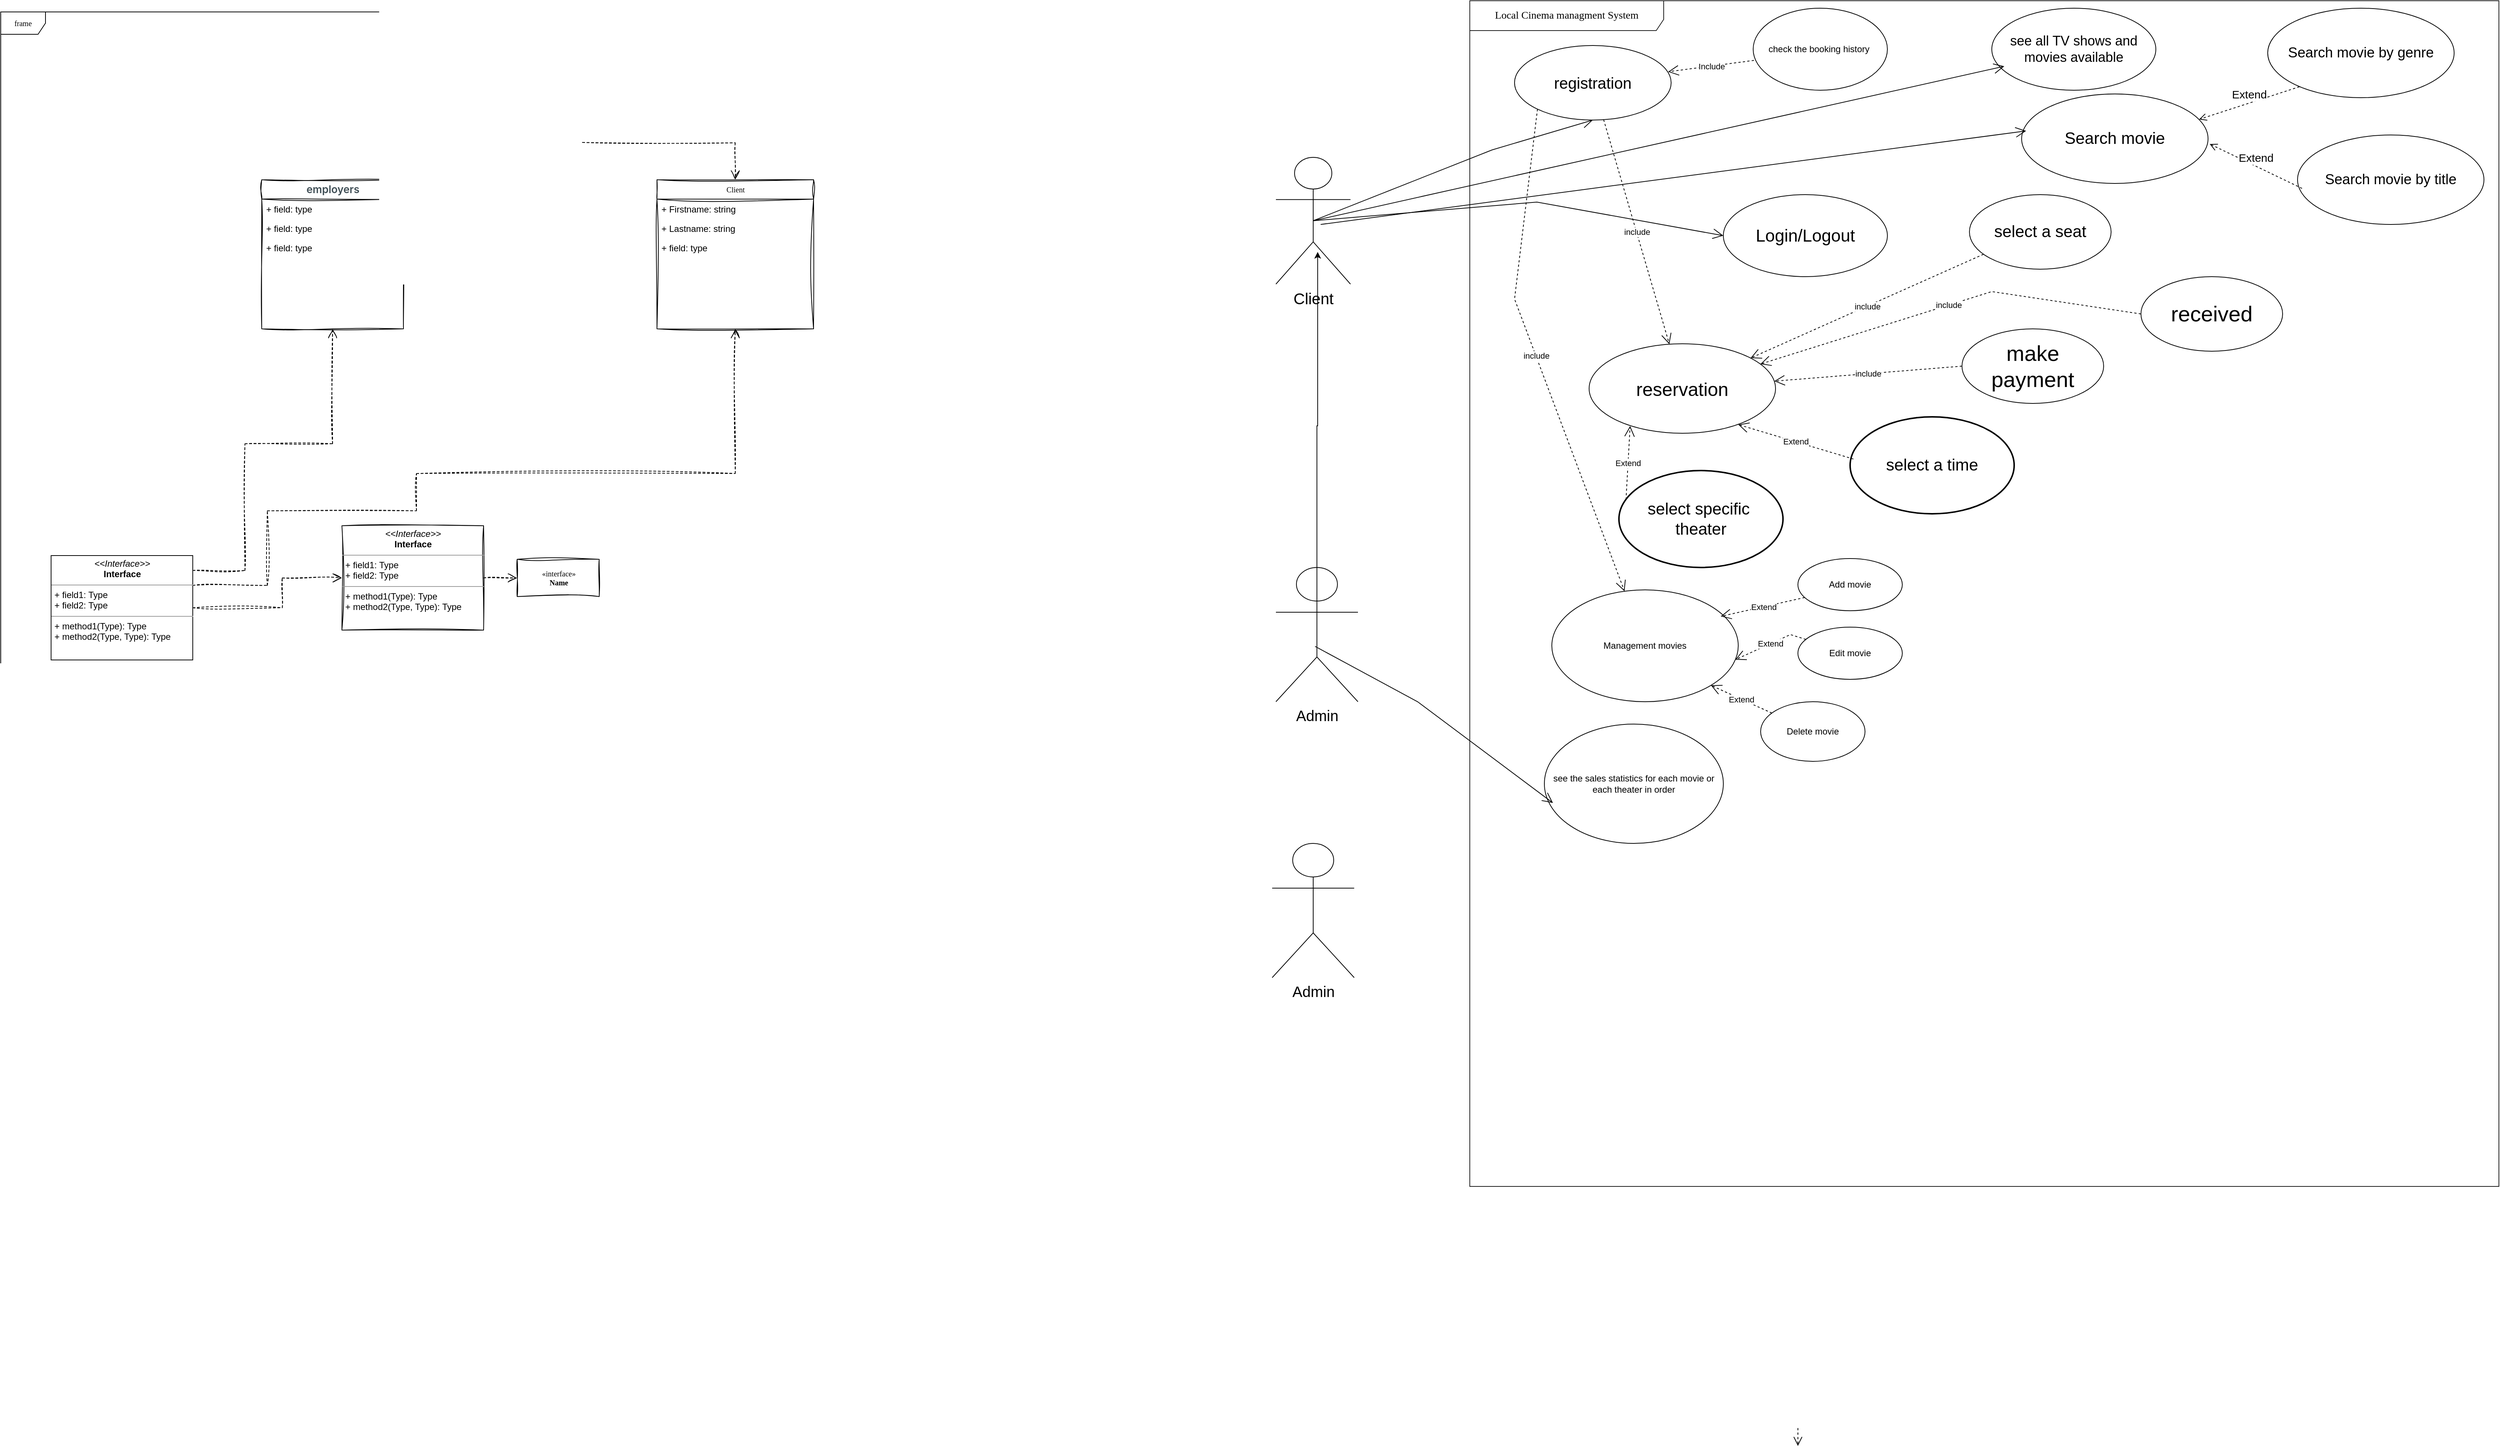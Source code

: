 <mxfile version="25.0.3">
  <diagram name="Page-1" id="c4acf3e9-155e-7222-9cf6-157b1a14988f">
    <mxGraphModel dx="5900" dy="3360" grid="1" gridSize="10" guides="1" tooltips="1" connect="1" arrows="1" fold="1" page="1" pageScale="1" pageWidth="850" pageHeight="1100" background="none" math="0" shadow="0">
      <root>
        <mxCell id="0" />
        <mxCell id="1" parent="0" />
        <mxCell id="17acba5748e5396b-1" value="frame" style="shape=umlFrame;whiteSpace=wrap;html=1;rounded=0;shadow=0;comic=0;labelBackgroundColor=none;strokeWidth=1;fontFamily=Verdana;fontSize=10;align=center;" parent="1" vertex="1">
          <mxGeometry x="-1680" y="-1085" width="1390" height="1560" as="geometry" />
        </mxCell>
        <mxCell id="5d2195bd80daf111-40" style="edgeStyle=orthogonalEdgeStyle;rounded=0;html=1;dashed=1;labelBackgroundColor=none;startFill=0;endArrow=open;endFill=0;endSize=10;fontFamily=Verdana;fontSize=10;" parent="1" edge="1">
          <mxGeometry relative="1" as="geometry">
            <Array as="points" />
            <mxPoint x="730" y="814" as="sourcePoint" />
            <mxPoint x="730" y="838" as="targetPoint" />
          </mxGeometry>
        </mxCell>
        <mxCell id="-JUCeMjN_p96MS28P27T-35" value="&lt;font style=&quot;font-size: 14px;&quot;&gt;Local Cinema managment System&lt;/font&gt;" style="shape=umlFrame;whiteSpace=wrap;html=1;rounded=0;shadow=0;comic=0;labelBackgroundColor=none;strokeWidth=1;fontFamily=Verdana;fontSize=10;align=center;width=260;height=40;strokeColor=#1A1A1A;" parent="1" vertex="1">
          <mxGeometry x="290" y="-1100" width="1380" height="1590" as="geometry" />
        </mxCell>
        <mxCell id="-JUCeMjN_p96MS28P27T-36" value="&lt;font style=&quot;font-size: 21px;&quot;&gt;Client&lt;/font&gt;" style="shape=umlActor;verticalLabelPosition=bottom;verticalAlign=top;html=1;" parent="1" vertex="1">
          <mxGeometry x="30" y="-890" width="100" height="170" as="geometry" />
        </mxCell>
        <mxCell id="-JUCeMjN_p96MS28P27T-38" value="&lt;font style=&quot;font-size: 20px;&quot;&gt;Admin&lt;/font&gt;" style="shape=umlActor;verticalLabelPosition=bottom;verticalAlign=top;html=1;" parent="1" vertex="1">
          <mxGeometry x="30" y="-340" width="110" height="180" as="geometry" />
        </mxCell>
        <mxCell id="-JUCeMjN_p96MS28P27T-43" value="&lt;font style=&quot;font-size: 23px;&quot;&gt;Login/Logout&lt;/font&gt;" style="ellipse;whiteSpace=wrap;html=1;" parent="1" vertex="1">
          <mxGeometry x="630" y="-840" width="220" height="110" as="geometry" />
        </mxCell>
        <mxCell id="-JUCeMjN_p96MS28P27T-45" value="" style="endArrow=open;endFill=1;endSize=12;html=1;rounded=0;exitX=0.5;exitY=0.5;exitDx=0;exitDy=0;exitPerimeter=0;entryX=0;entryY=0.5;entryDx=0;entryDy=0;" parent="1" source="-JUCeMjN_p96MS28P27T-36" target="-JUCeMjN_p96MS28P27T-43" edge="1">
          <mxGeometry width="160" relative="1" as="geometry">
            <mxPoint x="200" y="-877.792" as="sourcePoint" />
            <mxPoint x="482" y="-960" as="targetPoint" />
            <Array as="points">
              <mxPoint x="380" y="-830" />
            </Array>
          </mxGeometry>
        </mxCell>
        <mxCell id="-JUCeMjN_p96MS28P27T-46" value="&lt;font style=&quot;font-size: 18px;&quot;&gt;see all TV shows and movies available&lt;/font&gt;" style="ellipse;whiteSpace=wrap;html=1;" parent="1" vertex="1">
          <mxGeometry x="990" y="-1090" width="220" height="110" as="geometry" />
        </mxCell>
        <mxCell id="-JUCeMjN_p96MS28P27T-48" value="&lt;font style=&quot;font-size: 22px;&quot;&gt;Search movie&lt;/font&gt;" style="ellipse;whiteSpace=wrap;html=1;" parent="1" vertex="1">
          <mxGeometry x="1030" y="-975" width="250" height="120" as="geometry" />
        </mxCell>
        <mxCell id="-JUCeMjN_p96MS28P27T-49" value="" style="endArrow=open;endFill=1;endSize=12;html=1;rounded=0;entryX=0.024;entryY=0.413;entryDx=0;entryDy=0;entryPerimeter=0;" parent="1" target="-JUCeMjN_p96MS28P27T-48" edge="1">
          <mxGeometry width="160" relative="1" as="geometry">
            <mxPoint x="90" y="-800" as="sourcePoint" />
            <mxPoint x="400" y="-810" as="targetPoint" />
          </mxGeometry>
        </mxCell>
        <mxCell id="-JUCeMjN_p96MS28P27T-50" value="&lt;font style=&quot;font-size: 19px;&quot;&gt;Search movie by genre&lt;/font&gt;" style="ellipse;whiteSpace=wrap;html=1;" parent="1" vertex="1">
          <mxGeometry x="1360" y="-1090" width="250" height="120" as="geometry" />
        </mxCell>
        <mxCell id="-JUCeMjN_p96MS28P27T-52" value="&lt;font style=&quot;font-size: 15px;&quot;&gt;Extend&lt;/font&gt;" style="html=1;verticalAlign=bottom;endArrow=open;dashed=1;endSize=8;curved=0;rounded=0;entryX=0.952;entryY=0.284;entryDx=0;entryDy=0;entryPerimeter=0;exitX=0.17;exitY=0.878;exitDx=0;exitDy=0;exitPerimeter=0;" parent="1" source="-JUCeMjN_p96MS28P27T-50" target="-JUCeMjN_p96MS28P27T-48" edge="1">
          <mxGeometry relative="1" as="geometry">
            <mxPoint x="810" y="-780" as="sourcePoint" />
            <mxPoint x="730" y="-780" as="targetPoint" />
          </mxGeometry>
        </mxCell>
        <mxCell id="-JUCeMjN_p96MS28P27T-53" value="&lt;font style=&quot;font-size: 19px;&quot;&gt;Search movie by title&lt;/font&gt;" style="ellipse;whiteSpace=wrap;html=1;" parent="1" vertex="1">
          <mxGeometry x="1400" y="-920" width="250" height="120" as="geometry" />
        </mxCell>
        <mxCell id="-JUCeMjN_p96MS28P27T-54" value="&lt;font style=&quot;font-size: 15px;&quot;&gt;Extend&lt;/font&gt;" style="html=1;verticalAlign=bottom;endArrow=open;dashed=1;endSize=8;curved=0;rounded=0;exitX=0.024;exitY=0.597;exitDx=0;exitDy=0;exitPerimeter=0;entryX=1.009;entryY=0.559;entryDx=0;entryDy=0;entryPerimeter=0;" parent="1" source="-JUCeMjN_p96MS28P27T-53" target="-JUCeMjN_p96MS28P27T-48" edge="1">
          <mxGeometry relative="1" as="geometry">
            <mxPoint x="853" y="-825" as="sourcePoint" />
            <mxPoint x="870" y="-760" as="targetPoint" />
          </mxGeometry>
        </mxCell>
        <mxCell id="-JUCeMjN_p96MS28P27T-55" value="&lt;font style=&quot;&quot;&gt;&lt;span style=&quot;font-size: 25px;&quot;&gt;reservation&lt;/span&gt;&lt;/font&gt;" style="ellipse;whiteSpace=wrap;html=1;" parent="1" vertex="1">
          <mxGeometry x="450" y="-640" width="250" height="120" as="geometry" />
        </mxCell>
        <mxCell id="-JUCeMjN_p96MS28P27T-58" value="&lt;font style=&quot;font-size: 22px;&quot;&gt;select a seat&lt;/font&gt;" style="ellipse;whiteSpace=wrap;html=1;strokeWidth=1;" parent="1" vertex="1">
          <mxGeometry x="960" y="-840" width="190" height="100" as="geometry" />
        </mxCell>
        <mxCell id="-JUCeMjN_p96MS28P27T-59" value="&lt;span style=&quot;font-size: 29px;&quot;&gt;received&lt;/span&gt;" style="ellipse;whiteSpace=wrap;html=1;" parent="1" vertex="1">
          <mxGeometry x="1190" y="-730" width="190" height="100" as="geometry" />
        </mxCell>
        <mxCell id="-JUCeMjN_p96MS28P27T-60" value="&lt;span style=&quot;font-size: 29px;&quot;&gt;make payment&lt;/span&gt;" style="ellipse;whiteSpace=wrap;html=1;" parent="1" vertex="1">
          <mxGeometry x="950" y="-660" width="190" height="100" as="geometry" />
        </mxCell>
        <mxCell id="-JUCeMjN_p96MS28P27T-65" value="include" style="endArrow=open;endSize=12;dashed=1;html=1;rounded=0;exitX=0;exitY=0.5;exitDx=0;exitDy=0;" parent="1" source="-JUCeMjN_p96MS28P27T-60" target="-JUCeMjN_p96MS28P27T-55" edge="1">
          <mxGeometry width="160" relative="1" as="geometry">
            <mxPoint x="510" y="-502" as="sourcePoint" />
            <mxPoint x="670" y="-502" as="targetPoint" />
            <Array as="points" />
          </mxGeometry>
        </mxCell>
        <mxCell id="-JUCeMjN_p96MS28P27T-67" value="include" style="endArrow=open;endSize=12;dashed=1;html=1;rounded=0;exitX=0;exitY=0.5;exitDx=0;exitDy=0;" parent="1" source="-JUCeMjN_p96MS28P27T-59" target="-JUCeMjN_p96MS28P27T-55" edge="1">
          <mxGeometry width="160" relative="1" as="geometry">
            <mxPoint x="564" y="-536" as="sourcePoint" />
            <mxPoint x="468" y="-480" as="targetPoint" />
            <Array as="points">
              <mxPoint x="990" y="-710" />
            </Array>
          </mxGeometry>
        </mxCell>
        <mxCell id="-JUCeMjN_p96MS28P27T-68" value="include" style="endArrow=open;endSize=12;dashed=1;html=1;rounded=0;exitX=0.099;exitY=0.8;exitDx=0;exitDy=0;exitPerimeter=0;" parent="1" source="-JUCeMjN_p96MS28P27T-58" target="-JUCeMjN_p96MS28P27T-55" edge="1">
          <mxGeometry width="160" relative="1" as="geometry">
            <mxPoint x="675" y="-527" as="sourcePoint" />
            <mxPoint x="928" y="-488" as="targetPoint" />
            <Array as="points" />
          </mxGeometry>
        </mxCell>
        <mxCell id="-JUCeMjN_p96MS28P27T-71" value="" style="endArrow=open;endFill=1;endSize=12;html=1;rounded=0;entryX=0.076;entryY=0.708;entryDx=0;entryDy=0;exitX=0.5;exitY=0.5;exitDx=0;exitDy=0;exitPerimeter=0;entryPerimeter=0;" parent="1" source="-JUCeMjN_p96MS28P27T-36" target="-JUCeMjN_p96MS28P27T-46" edge="1">
          <mxGeometry width="160" relative="1" as="geometry">
            <mxPoint x="80" y="-805" as="sourcePoint" />
            <mxPoint x="420" y="-1010" as="targetPoint" />
          </mxGeometry>
        </mxCell>
        <mxCell id="-JUCeMjN_p96MS28P27T-74" value="" style="endArrow=open;endFill=1;endSize=12;html=1;rounded=0;exitX=0.5;exitY=0.5;exitDx=0;exitDy=0;exitPerimeter=0;entryX=0.5;entryY=1;entryDx=0;entryDy=0;" parent="1" source="-JUCeMjN_p96MS28P27T-36" target="-JUCeMjN_p96MS28P27T-73" edge="1">
          <mxGeometry width="160" relative="1" as="geometry">
            <mxPoint x="710" y="-770" as="sourcePoint" />
            <mxPoint x="870" y="-770" as="targetPoint" />
            <Array as="points">
              <mxPoint x="320" y="-900" />
            </Array>
          </mxGeometry>
        </mxCell>
        <mxCell id="-JUCeMjN_p96MS28P27T-76" value="include" style="endArrow=open;endSize=12;dashed=1;html=1;rounded=0;" parent="1" target="-JUCeMjN_p96MS28P27T-55" edge="1" source="-JUCeMjN_p96MS28P27T-73">
          <mxGeometry width="160" relative="1" as="geometry">
            <mxPoint x="480" y="-950" as="sourcePoint" />
            <mxPoint x="820" y="-770" as="targetPoint" />
            <Array as="points" />
          </mxGeometry>
        </mxCell>
        <mxCell id="-JUCeMjN_p96MS28P27T-77" value="&lt;span style=&quot;font-size: 22px;&quot;&gt;select a time&lt;/span&gt;" style="ellipse;whiteSpace=wrap;html=1;strokeWidth=2;" parent="1" vertex="1">
          <mxGeometry x="800" y="-542" width="220" height="130" as="geometry" />
        </mxCell>
        <mxCell id="-JUCeMjN_p96MS28P27T-78" value="&lt;span style=&quot;font-size: 22px;&quot;&gt;select&amp;nbsp;&lt;/span&gt;&lt;span style=&quot;font-size: 22px;&quot;&gt;specific&amp;nbsp;&lt;/span&gt;&lt;div&gt;&lt;span style=&quot;font-size: 22px;&quot;&gt;theater&lt;/span&gt;&lt;/div&gt;" style="ellipse;whiteSpace=wrap;html=1;strokeWidth=2;" parent="1" vertex="1">
          <mxGeometry x="490" y="-470" width="220" height="130" as="geometry" />
        </mxCell>
        <mxCell id="-JUCeMjN_p96MS28P27T-79" value="Extend" style="endArrow=open;endSize=12;dashed=1;html=1;rounded=0;exitX=0.02;exitY=0.435;exitDx=0;exitDy=0;exitPerimeter=0;entryX=0.8;entryY=0.903;entryDx=0;entryDy=0;entryPerimeter=0;" parent="1" source="-JUCeMjN_p96MS28P27T-77" target="-JUCeMjN_p96MS28P27T-55" edge="1">
          <mxGeometry width="160" relative="1" as="geometry">
            <mxPoint x="902" y="-555" as="sourcePoint" />
            <mxPoint x="650" y="-535" as="targetPoint" />
            <Array as="points" />
          </mxGeometry>
        </mxCell>
        <mxCell id="-JUCeMjN_p96MS28P27T-80" value="Extend" style="endArrow=open;endSize=12;dashed=1;html=1;rounded=0;exitX=0.043;exitY=0.301;exitDx=0;exitDy=0;exitPerimeter=0;entryX=0.22;entryY=0.919;entryDx=0;entryDy=0;entryPerimeter=0;" parent="1" source="-JUCeMjN_p96MS28P27T-78" target="-JUCeMjN_p96MS28P27T-55" edge="1">
          <mxGeometry width="160" relative="1" as="geometry">
            <mxPoint x="726" y="-560" as="sourcePoint" />
            <mxPoint x="474" y="-540" as="targetPoint" />
            <Array as="points" />
          </mxGeometry>
        </mxCell>
        <mxCell id="-JUCeMjN_p96MS28P27T-81" value="check the booking history&amp;nbsp;" style="ellipse;whiteSpace=wrap;html=1;" parent="1" vertex="1">
          <mxGeometry x="670" y="-1090" width="180" height="110" as="geometry" />
        </mxCell>
        <mxCell id="6axxp_OvReKWP-azyM8Y-1" value="Include" style="endArrow=open;endSize=12;dashed=1;html=1;rounded=0;entryX=0.981;entryY=0.352;entryDx=0;entryDy=0;entryPerimeter=0;" edge="1" parent="1" target="-JUCeMjN_p96MS28P27T-73">
          <mxGeometry width="160" relative="1" as="geometry">
            <mxPoint x="671" y="-1020" as="sourcePoint" />
            <mxPoint x="578.69" y="-992.3" as="targetPoint" />
            <mxPoint as="offset" />
          </mxGeometry>
        </mxCell>
        <mxCell id="6axxp_OvReKWP-azyM8Y-3" value="Management movies" style="ellipse;whiteSpace=wrap;html=1;" vertex="1" parent="1">
          <mxGeometry x="400" y="-310" width="250" height="150" as="geometry" />
        </mxCell>
        <mxCell id="6axxp_OvReKWP-azyM8Y-4" value="Add movie" style="ellipse;whiteSpace=wrap;html=1;" vertex="1" parent="1">
          <mxGeometry x="730" y="-352" width="140" height="70" as="geometry" />
        </mxCell>
        <mxCell id="6axxp_OvReKWP-azyM8Y-6" value="Delete movie" style="ellipse;whiteSpace=wrap;html=1;" vertex="1" parent="1">
          <mxGeometry x="680" y="-160" width="140" height="80" as="geometry" />
        </mxCell>
        <mxCell id="6axxp_OvReKWP-azyM8Y-7" value="Edit movie" style="ellipse;whiteSpace=wrap;html=1;" vertex="1" parent="1">
          <mxGeometry x="730" y="-260" width="140" height="70" as="geometry" />
        </mxCell>
        <mxCell id="6axxp_OvReKWP-azyM8Y-8" value="Extend" style="endArrow=open;endSize=12;dashed=1;html=1;rounded=0;entryX=1;entryY=1;entryDx=0;entryDy=0;" edge="1" parent="1" source="6axxp_OvReKWP-azyM8Y-6" target="6axxp_OvReKWP-azyM8Y-3">
          <mxGeometry width="160" relative="1" as="geometry">
            <mxPoint x="410" y="170" as="sourcePoint" />
            <mxPoint x="570" y="170" as="targetPoint" />
            <Array as="points" />
          </mxGeometry>
        </mxCell>
        <mxCell id="6axxp_OvReKWP-azyM8Y-9" value="Extend" style="endArrow=open;endSize=12;dashed=1;html=1;rounded=0;entryX=0.984;entryY=0.624;entryDx=0;entryDy=0;entryPerimeter=0;" edge="1" parent="1" source="6axxp_OvReKWP-azyM8Y-7" target="6axxp_OvReKWP-azyM8Y-3">
          <mxGeometry width="160" relative="1" as="geometry">
            <mxPoint x="420" y="180" as="sourcePoint" />
            <mxPoint x="456" y="237" as="targetPoint" />
            <Array as="points">
              <mxPoint x="720" y="-250" />
            </Array>
          </mxGeometry>
        </mxCell>
        <mxCell id="6axxp_OvReKWP-azyM8Y-10" value="Extend" style="endArrow=open;endSize=12;dashed=1;html=1;rounded=0;entryX=0.906;entryY=0.237;entryDx=0;entryDy=0;entryPerimeter=0;" edge="1" parent="1" source="6axxp_OvReKWP-azyM8Y-4" target="6axxp_OvReKWP-azyM8Y-3">
          <mxGeometry width="160" relative="1" as="geometry">
            <mxPoint x="570" y="170" as="sourcePoint" />
            <mxPoint x="564" y="237" as="targetPoint" />
            <Array as="points">
              <mxPoint x="740" y="-300" />
            </Array>
          </mxGeometry>
        </mxCell>
        <mxCell id="6axxp_OvReKWP-azyM8Y-12" value="see the sales statistics for each movie or each theater in order" style="ellipse;whiteSpace=wrap;html=1;" vertex="1" parent="1">
          <mxGeometry x="390" y="-130" width="240" height="160" as="geometry" />
        </mxCell>
        <mxCell id="6axxp_OvReKWP-azyM8Y-13" style="edgeStyle=orthogonalEdgeStyle;rounded=0;orthogonalLoop=1;jettySize=auto;html=1;exitX=0.5;exitY=0.5;exitDx=0;exitDy=0;exitPerimeter=0;entryX=0.56;entryY=0.746;entryDx=0;entryDy=0;entryPerimeter=0;" edge="1" parent="1" source="-JUCeMjN_p96MS28P27T-38" target="-JUCeMjN_p96MS28P27T-36">
          <mxGeometry relative="1" as="geometry" />
        </mxCell>
        <mxCell id="6axxp_OvReKWP-azyM8Y-14" value="" style="endArrow=open;endFill=1;endSize=12;html=1;rounded=0;exitX=0.478;exitY=0.588;exitDx=0;exitDy=0;exitPerimeter=0;entryX=0.048;entryY=0.661;entryDx=0;entryDy=0;entryPerimeter=0;" edge="1" parent="1" source="-JUCeMjN_p96MS28P27T-38" target="6axxp_OvReKWP-azyM8Y-12">
          <mxGeometry width="160" relative="1" as="geometry">
            <mxPoint x="96" y="-224" as="sourcePoint" />
            <mxPoint x="410" y="-225" as="targetPoint" />
            <Array as="points">
              <mxPoint x="220" y="-160" />
            </Array>
          </mxGeometry>
        </mxCell>
        <mxCell id="-JUCeMjN_p96MS28P27T-73" value="&lt;span style=&quot;font-size: 21px;&quot;&gt;registration&lt;/span&gt;" style="ellipse;whiteSpace=wrap;html=1;" parent="1" vertex="1">
          <mxGeometry x="350" y="-1040" width="210" height="100" as="geometry" />
        </mxCell>
        <mxCell id="6axxp_OvReKWP-azyM8Y-16" value="include" style="endArrow=open;endSize=12;dashed=1;html=1;rounded=0;exitX=0;exitY=1;exitDx=0;exitDy=0;" edge="1" parent="1" source="-JUCeMjN_p96MS28P27T-73" target="6axxp_OvReKWP-azyM8Y-3">
          <mxGeometry width="160" relative="1" as="geometry">
            <mxPoint x="479" y="-930" as="sourcePoint" />
            <mxPoint x="210" y="-620" as="targetPoint" />
            <Array as="points">
              <mxPoint x="350" y="-700" />
            </Array>
          </mxGeometry>
        </mxCell>
        <mxCell id="6axxp_OvReKWP-azyM8Y-17" value="&lt;span style=&quot;box-sizing: inherit; font-weight: 600; color: rgb(63, 78, 85); font-family: Inter, Helvetica, sans-serif; font-size: 14px; text-align: start; text-wrap-mode: wrap; background-color: rgb(255, 255, 255);&quot;&gt;employers&lt;/span&gt;" style="swimlane;html=1;fontStyle=0;childLayout=stackLayout;horizontal=1;startSize=26;fillColor=none;horizontalStack=0;resizeParent=1;resizeLast=0;collapsible=1;marginBottom=0;swimlaneFillColor=#ffffff;rounded=0;shadow=0;comic=0;labelBackgroundColor=none;strokeWidth=1;fontFamily=Verdana;fontSize=10;align=center;sketch=1;curveFitting=1;jiggle=2;" vertex="1" parent="1">
          <mxGeometry x="-1330" y="-860" width="190" height="200" as="geometry" />
        </mxCell>
        <mxCell id="6axxp_OvReKWP-azyM8Y-18" value="+ field: type" style="text;html=1;strokeColor=none;fillColor=none;align=left;verticalAlign=top;spacingLeft=4;spacingRight=4;whiteSpace=wrap;overflow=hidden;rotatable=0;points=[[0,0.5],[1,0.5]];portConstraint=eastwest;sketch=1;curveFitting=1;jiggle=2;" vertex="1" parent="6axxp_OvReKWP-azyM8Y-17">
          <mxGeometry y="26" width="190" height="26" as="geometry" />
        </mxCell>
        <mxCell id="6axxp_OvReKWP-azyM8Y-20" value="+ field: type" style="text;html=1;strokeColor=none;fillColor=none;align=left;verticalAlign=top;spacingLeft=4;spacingRight=4;whiteSpace=wrap;overflow=hidden;rotatable=0;points=[[0,0.5],[1,0.5]];portConstraint=eastwest;sketch=1;curveFitting=1;jiggle=2;" vertex="1" parent="6axxp_OvReKWP-azyM8Y-17">
          <mxGeometry y="52" width="190" height="26" as="geometry" />
        </mxCell>
        <mxCell id="6axxp_OvReKWP-azyM8Y-19" value="+ field: type" style="text;html=1;strokeColor=none;fillColor=none;align=left;verticalAlign=top;spacingLeft=4;spacingRight=4;whiteSpace=wrap;overflow=hidden;rotatable=0;points=[[0,0.5],[1,0.5]];portConstraint=eastwest;sketch=1;curveFitting=1;jiggle=2;" vertex="1" parent="6axxp_OvReKWP-azyM8Y-17">
          <mxGeometry y="78" width="190" height="26" as="geometry" />
        </mxCell>
        <mxCell id="6axxp_OvReKWP-azyM8Y-21" value="Client" style="swimlane;html=1;fontStyle=0;childLayout=stackLayout;horizontal=1;startSize=26;fillColor=none;horizontalStack=0;resizeParent=1;resizeLast=0;collapsible=1;marginBottom=0;swimlaneFillColor=#ffffff;rounded=0;shadow=0;comic=0;labelBackgroundColor=none;strokeWidth=1;fontFamily=Verdana;fontSize=10;align=center;sketch=1;curveFitting=1;jiggle=2;" vertex="1" parent="1">
          <mxGeometry x="-800" y="-860" width="210" height="200" as="geometry">
            <mxRectangle x="-700" y="-730" width="70" height="30" as="alternateBounds" />
          </mxGeometry>
        </mxCell>
        <mxCell id="6axxp_OvReKWP-azyM8Y-22" value="+ Firstname: string" style="text;html=1;strokeColor=none;fillColor=none;align=left;verticalAlign=top;spacingLeft=4;spacingRight=4;whiteSpace=wrap;overflow=hidden;rotatable=0;points=[[0,0.5],[1,0.5]];portConstraint=eastwest;sketch=1;curveFitting=1;jiggle=2;" vertex="1" parent="6axxp_OvReKWP-azyM8Y-21">
          <mxGeometry y="26" width="210" height="26" as="geometry" />
        </mxCell>
        <mxCell id="6axxp_OvReKWP-azyM8Y-24" value="+ Lastname: string" style="text;html=1;strokeColor=none;fillColor=none;align=left;verticalAlign=top;spacingLeft=4;spacingRight=4;whiteSpace=wrap;overflow=hidden;rotatable=0;points=[[0,0.5],[1,0.5]];portConstraint=eastwest;sketch=1;curveFitting=1;jiggle=2;" vertex="1" parent="6axxp_OvReKWP-azyM8Y-21">
          <mxGeometry y="52" width="210" height="26" as="geometry" />
        </mxCell>
        <mxCell id="6axxp_OvReKWP-azyM8Y-23" value="+ field: type" style="text;html=1;strokeColor=none;fillColor=none;align=left;verticalAlign=top;spacingLeft=4;spacingRight=4;whiteSpace=wrap;overflow=hidden;rotatable=0;points=[[0,0.5],[1,0.5]];portConstraint=eastwest;sketch=1;curveFitting=1;jiggle=2;" vertex="1" parent="6axxp_OvReKWP-azyM8Y-21">
          <mxGeometry y="78" width="210" height="26" as="geometry" />
        </mxCell>
        <mxCell id="6axxp_OvReKWP-azyM8Y-25" style="edgeStyle=orthogonalEdgeStyle;rounded=0;html=1;dashed=1;labelBackgroundColor=none;startFill=0;endArrow=open;endFill=0;endSize=10;fontFamily=Verdana;fontSize=10;sketch=1;curveFitting=1;jiggle=2;" edge="1" source="6axxp_OvReKWP-azyM8Y-26" target="6axxp_OvReKWP-azyM8Y-27" parent="1">
          <mxGeometry relative="1" as="geometry">
            <Array as="points" />
          </mxGeometry>
        </mxCell>
        <mxCell id="6axxp_OvReKWP-azyM8Y-26" value="&lt;p style=&quot;margin:0px;margin-top:4px;text-align:center;&quot;&gt;&lt;i&gt;&amp;lt;&amp;lt;Interface&amp;gt;&amp;gt;&lt;/i&gt;&lt;br/&gt;&lt;b&gt;Interface&lt;/b&gt;&lt;/p&gt;&lt;hr size=&quot;1&quot;/&gt;&lt;p style=&quot;margin:0px;margin-left:4px;&quot;&gt;+ field1: Type&lt;br/&gt;+ field2: Type&lt;/p&gt;&lt;hr size=&quot;1&quot;/&gt;&lt;p style=&quot;margin:0px;margin-left:4px;&quot;&gt;+ method1(Type): Type&lt;br/&gt;+ method2(Type, Type): Type&lt;/p&gt;" style="verticalAlign=top;align=left;overflow=fill;fontSize=12;fontFamily=Helvetica;html=1;rounded=0;shadow=0;comic=0;labelBackgroundColor=none;strokeWidth=1;sketch=1;curveFitting=1;jiggle=2;" vertex="1" parent="1">
          <mxGeometry x="-1222.5" y="-396" width="190" height="140" as="geometry" />
        </mxCell>
        <mxCell id="6axxp_OvReKWP-azyM8Y-27" value="&amp;laquo;interface&amp;raquo;&lt;br&gt;&lt;b&gt;Name&lt;/b&gt;" style="html=1;rounded=0;shadow=0;comic=0;labelBackgroundColor=none;strokeWidth=1;fontFamily=Verdana;fontSize=10;align=center;sketch=1;curveFitting=1;jiggle=2;" vertex="1" parent="1">
          <mxGeometry x="-987.5" y="-351" width="110" height="50" as="geometry" />
        </mxCell>
        <mxCell id="6axxp_OvReKWP-azyM8Y-31" style="edgeStyle=orthogonalEdgeStyle;rounded=0;html=1;dashed=1;labelBackgroundColor=none;startFill=0;endArrow=open;endFill=0;endSize=10;fontFamily=Verdana;fontSize=10;sketch=1;curveFitting=1;jiggle=2;" edge="1" source="6axxp_OvReKWP-azyM8Y-34" target="6axxp_OvReKWP-azyM8Y-17" parent="1">
          <mxGeometry relative="1" as="geometry">
            <Array as="points">
              <mxPoint x="-1352.5" y="-336" />
              <mxPoint x="-1352.5" y="-506" />
            </Array>
          </mxGeometry>
        </mxCell>
        <mxCell id="6axxp_OvReKWP-azyM8Y-32" style="edgeStyle=orthogonalEdgeStyle;rounded=0;html=1;dashed=1;labelBackgroundColor=none;startFill=0;endArrow=open;endFill=0;endSize=10;fontFamily=Verdana;fontSize=10;sketch=1;curveFitting=1;jiggle=2;" edge="1" source="6axxp_OvReKWP-azyM8Y-34" target="6axxp_OvReKWP-azyM8Y-21" parent="1">
          <mxGeometry relative="1" as="geometry">
            <Array as="points">
              <mxPoint x="-1322.5" y="-316" />
              <mxPoint x="-1322.5" y="-416" />
              <mxPoint x="-1122.5" y="-416" />
              <mxPoint x="-1122.5" y="-466" />
            </Array>
          </mxGeometry>
        </mxCell>
        <mxCell id="6axxp_OvReKWP-azyM8Y-33" style="edgeStyle=orthogonalEdgeStyle;rounded=0;html=1;dashed=1;labelBackgroundColor=none;startFill=0;endArrow=open;endFill=0;endSize=10;fontFamily=Verdana;fontSize=10;sketch=1;curveFitting=1;jiggle=2;" edge="1" source="6axxp_OvReKWP-azyM8Y-34" target="6axxp_OvReKWP-azyM8Y-26" parent="1">
          <mxGeometry relative="1" as="geometry">
            <Array as="points">
              <mxPoint x="-1302.5" y="-286" />
              <mxPoint x="-1302.5" y="-326" />
            </Array>
          </mxGeometry>
        </mxCell>
        <mxCell id="6axxp_OvReKWP-azyM8Y-34" value="&lt;p style=&quot;margin:0px;margin-top:4px;text-align:center;&quot;&gt;&lt;i&gt;&amp;lt;&amp;lt;Interface&amp;gt;&amp;gt;&lt;/i&gt;&lt;br/&gt;&lt;b&gt;Interface&lt;/b&gt;&lt;/p&gt;&lt;hr size=&quot;1&quot;/&gt;&lt;p style=&quot;margin:0px;margin-left:4px;&quot;&gt;+ field1: Type&lt;br/&gt;+ field2: Type&lt;/p&gt;&lt;hr size=&quot;1&quot;/&gt;&lt;p style=&quot;margin:0px;margin-left:4px;&quot;&gt;+ method1(Type): Type&lt;br/&gt;+ method2(Type, Type): Type&lt;/p&gt;" style="verticalAlign=top;align=left;overflow=fill;fontSize=12;fontFamily=Helvetica;html=1;rounded=0;shadow=0;comic=0;labelBackgroundColor=none;strokeWidth=1" vertex="1" parent="1">
          <mxGeometry x="-1612.5" y="-356" width="190" height="140" as="geometry" />
        </mxCell>
        <mxCell id="6axxp_OvReKWP-azyM8Y-35" value="&lt;font style=&quot;font-size: 20px;&quot;&gt;Admin&lt;/font&gt;" style="shape=umlActor;verticalLabelPosition=bottom;verticalAlign=top;html=1;" vertex="1" parent="1">
          <mxGeometry x="25" y="30" width="110" height="180" as="geometry" />
        </mxCell>
        <mxCell id="6axxp_OvReKWP-azyM8Y-38" style="edgeStyle=orthogonalEdgeStyle;rounded=0;html=1;labelBackgroundColor=none;startFill=0;endArrow=open;endFill=0;endSize=10;fontFamily=Verdana;fontSize=10;dashed=1;sketch=1;curveFitting=1;jiggle=2;entryX=0.5;entryY=0;entryDx=0;entryDy=0;" edge="1" parent="1" target="6axxp_OvReKWP-azyM8Y-21">
          <mxGeometry relative="1" as="geometry">
            <mxPoint x="-900" y="-910" as="sourcePoint" />
            <mxPoint x="-525" y="-545" as="targetPoint" />
            <Array as="points" />
          </mxGeometry>
        </mxCell>
      </root>
    </mxGraphModel>
  </diagram>
</mxfile>

